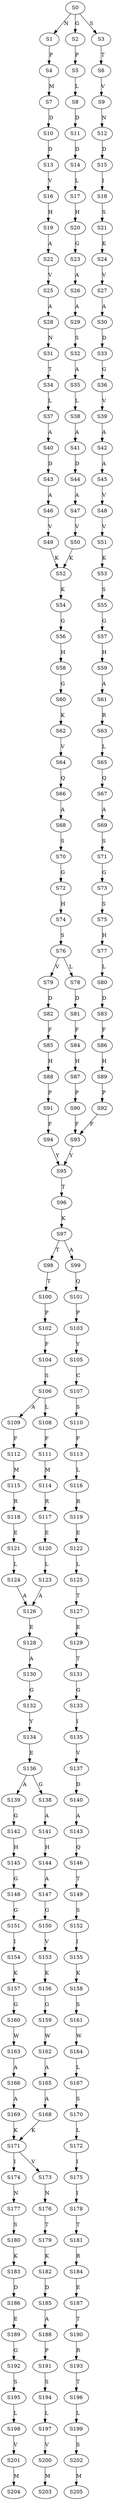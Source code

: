 strict digraph  {
	S0 -> S1 [ label = N ];
	S0 -> S2 [ label = G ];
	S0 -> S3 [ label = S ];
	S1 -> S4 [ label = P ];
	S2 -> S5 [ label = P ];
	S3 -> S6 [ label = T ];
	S4 -> S7 [ label = M ];
	S5 -> S8 [ label = L ];
	S6 -> S9 [ label = V ];
	S7 -> S10 [ label = D ];
	S8 -> S11 [ label = D ];
	S9 -> S12 [ label = N ];
	S10 -> S13 [ label = D ];
	S11 -> S14 [ label = D ];
	S12 -> S15 [ label = D ];
	S13 -> S16 [ label = V ];
	S14 -> S17 [ label = L ];
	S15 -> S18 [ label = I ];
	S16 -> S19 [ label = H ];
	S17 -> S20 [ label = H ];
	S18 -> S21 [ label = S ];
	S19 -> S22 [ label = A ];
	S20 -> S23 [ label = G ];
	S21 -> S24 [ label = K ];
	S22 -> S25 [ label = V ];
	S23 -> S26 [ label = A ];
	S24 -> S27 [ label = V ];
	S25 -> S28 [ label = A ];
	S26 -> S29 [ label = A ];
	S27 -> S30 [ label = A ];
	S28 -> S31 [ label = N ];
	S29 -> S32 [ label = S ];
	S30 -> S33 [ label = D ];
	S31 -> S34 [ label = T ];
	S32 -> S35 [ label = A ];
	S33 -> S36 [ label = G ];
	S34 -> S37 [ label = L ];
	S35 -> S38 [ label = L ];
	S36 -> S39 [ label = V ];
	S37 -> S40 [ label = A ];
	S38 -> S41 [ label = A ];
	S39 -> S42 [ label = A ];
	S40 -> S43 [ label = D ];
	S41 -> S44 [ label = D ];
	S42 -> S45 [ label = A ];
	S43 -> S46 [ label = A ];
	S44 -> S47 [ label = A ];
	S45 -> S48 [ label = V ];
	S46 -> S49 [ label = V ];
	S47 -> S50 [ label = V ];
	S48 -> S51 [ label = V ];
	S49 -> S52 [ label = K ];
	S50 -> S52 [ label = K ];
	S51 -> S53 [ label = K ];
	S52 -> S54 [ label = K ];
	S53 -> S55 [ label = S ];
	S54 -> S56 [ label = G ];
	S55 -> S57 [ label = G ];
	S56 -> S58 [ label = H ];
	S57 -> S59 [ label = H ];
	S58 -> S60 [ label = G ];
	S59 -> S61 [ label = A ];
	S60 -> S62 [ label = K ];
	S61 -> S63 [ label = R ];
	S62 -> S64 [ label = V ];
	S63 -> S65 [ label = L ];
	S64 -> S66 [ label = Q ];
	S65 -> S67 [ label = Q ];
	S66 -> S68 [ label = A ];
	S67 -> S69 [ label = A ];
	S68 -> S70 [ label = S ];
	S69 -> S71 [ label = S ];
	S70 -> S72 [ label = G ];
	S71 -> S73 [ label = G ];
	S72 -> S74 [ label = H ];
	S73 -> S75 [ label = S ];
	S74 -> S76 [ label = S ];
	S75 -> S77 [ label = H ];
	S76 -> S78 [ label = L ];
	S76 -> S79 [ label = V ];
	S77 -> S80 [ label = L ];
	S78 -> S81 [ label = D ];
	S79 -> S82 [ label = D ];
	S80 -> S83 [ label = D ];
	S81 -> S84 [ label = F ];
	S82 -> S85 [ label = F ];
	S83 -> S86 [ label = F ];
	S84 -> S87 [ label = H ];
	S85 -> S88 [ label = H ];
	S86 -> S89 [ label = H ];
	S87 -> S90 [ label = P ];
	S88 -> S91 [ label = P ];
	S89 -> S92 [ label = P ];
	S90 -> S93 [ label = F ];
	S91 -> S94 [ label = F ];
	S92 -> S93 [ label = F ];
	S93 -> S95 [ label = Y ];
	S94 -> S95 [ label = Y ];
	S95 -> S96 [ label = T ];
	S96 -> S97 [ label = K ];
	S97 -> S98 [ label = T ];
	S97 -> S99 [ label = A ];
	S98 -> S100 [ label = T ];
	S99 -> S101 [ label = Q ];
	S100 -> S102 [ label = P ];
	S101 -> S103 [ label = P ];
	S102 -> S104 [ label = F ];
	S103 -> S105 [ label = Y ];
	S104 -> S106 [ label = S ];
	S105 -> S107 [ label = C ];
	S106 -> S108 [ label = L ];
	S106 -> S109 [ label = A ];
	S107 -> S110 [ label = S ];
	S108 -> S111 [ label = F ];
	S109 -> S112 [ label = F ];
	S110 -> S113 [ label = F ];
	S111 -> S114 [ label = M ];
	S112 -> S115 [ label = M ];
	S113 -> S116 [ label = L ];
	S114 -> S117 [ label = R ];
	S115 -> S118 [ label = R ];
	S116 -> S119 [ label = R ];
	S117 -> S120 [ label = E ];
	S118 -> S121 [ label = E ];
	S119 -> S122 [ label = E ];
	S120 -> S123 [ label = L ];
	S121 -> S124 [ label = L ];
	S122 -> S125 [ label = L ];
	S123 -> S126 [ label = A ];
	S124 -> S126 [ label = A ];
	S125 -> S127 [ label = T ];
	S126 -> S128 [ label = E ];
	S127 -> S129 [ label = E ];
	S128 -> S130 [ label = A ];
	S129 -> S131 [ label = T ];
	S130 -> S132 [ label = G ];
	S131 -> S133 [ label = G ];
	S132 -> S134 [ label = Y ];
	S133 -> S135 [ label = I ];
	S134 -> S136 [ label = E ];
	S135 -> S137 [ label = V ];
	S136 -> S138 [ label = G ];
	S136 -> S139 [ label = A ];
	S137 -> S140 [ label = D ];
	S138 -> S141 [ label = A ];
	S139 -> S142 [ label = G ];
	S140 -> S143 [ label = A ];
	S141 -> S144 [ label = H ];
	S142 -> S145 [ label = H ];
	S143 -> S146 [ label = Q ];
	S144 -> S147 [ label = A ];
	S145 -> S148 [ label = G ];
	S146 -> S149 [ label = T ];
	S147 -> S150 [ label = G ];
	S148 -> S151 [ label = G ];
	S149 -> S152 [ label = S ];
	S150 -> S153 [ label = V ];
	S151 -> S154 [ label = I ];
	S152 -> S155 [ label = I ];
	S153 -> S156 [ label = K ];
	S154 -> S157 [ label = K ];
	S155 -> S158 [ label = K ];
	S156 -> S159 [ label = G ];
	S157 -> S160 [ label = G ];
	S158 -> S161 [ label = S ];
	S159 -> S162 [ label = W ];
	S160 -> S163 [ label = W ];
	S161 -> S164 [ label = W ];
	S162 -> S165 [ label = A ];
	S163 -> S166 [ label = A ];
	S164 -> S167 [ label = L ];
	S165 -> S168 [ label = A ];
	S166 -> S169 [ label = A ];
	S167 -> S170 [ label = S ];
	S168 -> S171 [ label = K ];
	S169 -> S171 [ label = K ];
	S170 -> S172 [ label = L ];
	S171 -> S173 [ label = V ];
	S171 -> S174 [ label = I ];
	S172 -> S175 [ label = I ];
	S173 -> S176 [ label = N ];
	S174 -> S177 [ label = N ];
	S175 -> S178 [ label = I ];
	S176 -> S179 [ label = T ];
	S177 -> S180 [ label = S ];
	S178 -> S181 [ label = T ];
	S179 -> S182 [ label = K ];
	S180 -> S183 [ label = K ];
	S181 -> S184 [ label = R ];
	S182 -> S185 [ label = D ];
	S183 -> S186 [ label = D ];
	S184 -> S187 [ label = E ];
	S185 -> S188 [ label = A ];
	S186 -> S189 [ label = E ];
	S187 -> S190 [ label = T ];
	S188 -> S191 [ label = P ];
	S189 -> S192 [ label = G ];
	S190 -> S193 [ label = R ];
	S191 -> S194 [ label = S ];
	S192 -> S195 [ label = S ];
	S193 -> S196 [ label = T ];
	S194 -> S197 [ label = L ];
	S195 -> S198 [ label = L ];
	S196 -> S199 [ label = L ];
	S197 -> S200 [ label = V ];
	S198 -> S201 [ label = V ];
	S199 -> S202 [ label = S ];
	S200 -> S203 [ label = M ];
	S201 -> S204 [ label = M ];
	S202 -> S205 [ label = M ];
}
